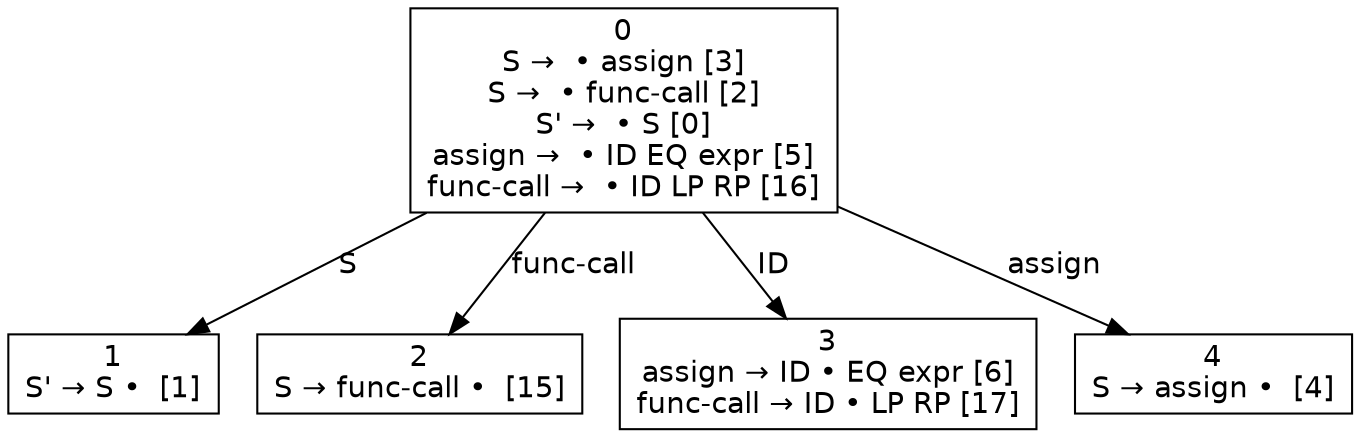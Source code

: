 digraph d{
node [fontname=Helvetica,shape=box];
edge [fontname=Helvetica];
n0 [label=<0<br />S →  • assign [3]<br />S →  • func-call [2]<br />S' →  • S [0]<br />assign →  • ID EQ expr [5]<br />func-call →  • ID LP RP [16]>];
n1 [label=<1<br />S' → S •  [1]>];
n2 [label=<2<br />S → func-call •  [15]>];
n3 [label=<3<br />assign → ID • EQ expr [6]<br />func-call → ID • LP RP [17]>];
n4 [label=<4<br />S → assign •  [4]>];
n0 -> n1 [label="S"];
n0 -> n2 [label="func-call"];
n0 -> n3 [label="ID"];
n0 -> n4 [label="assign"];
}